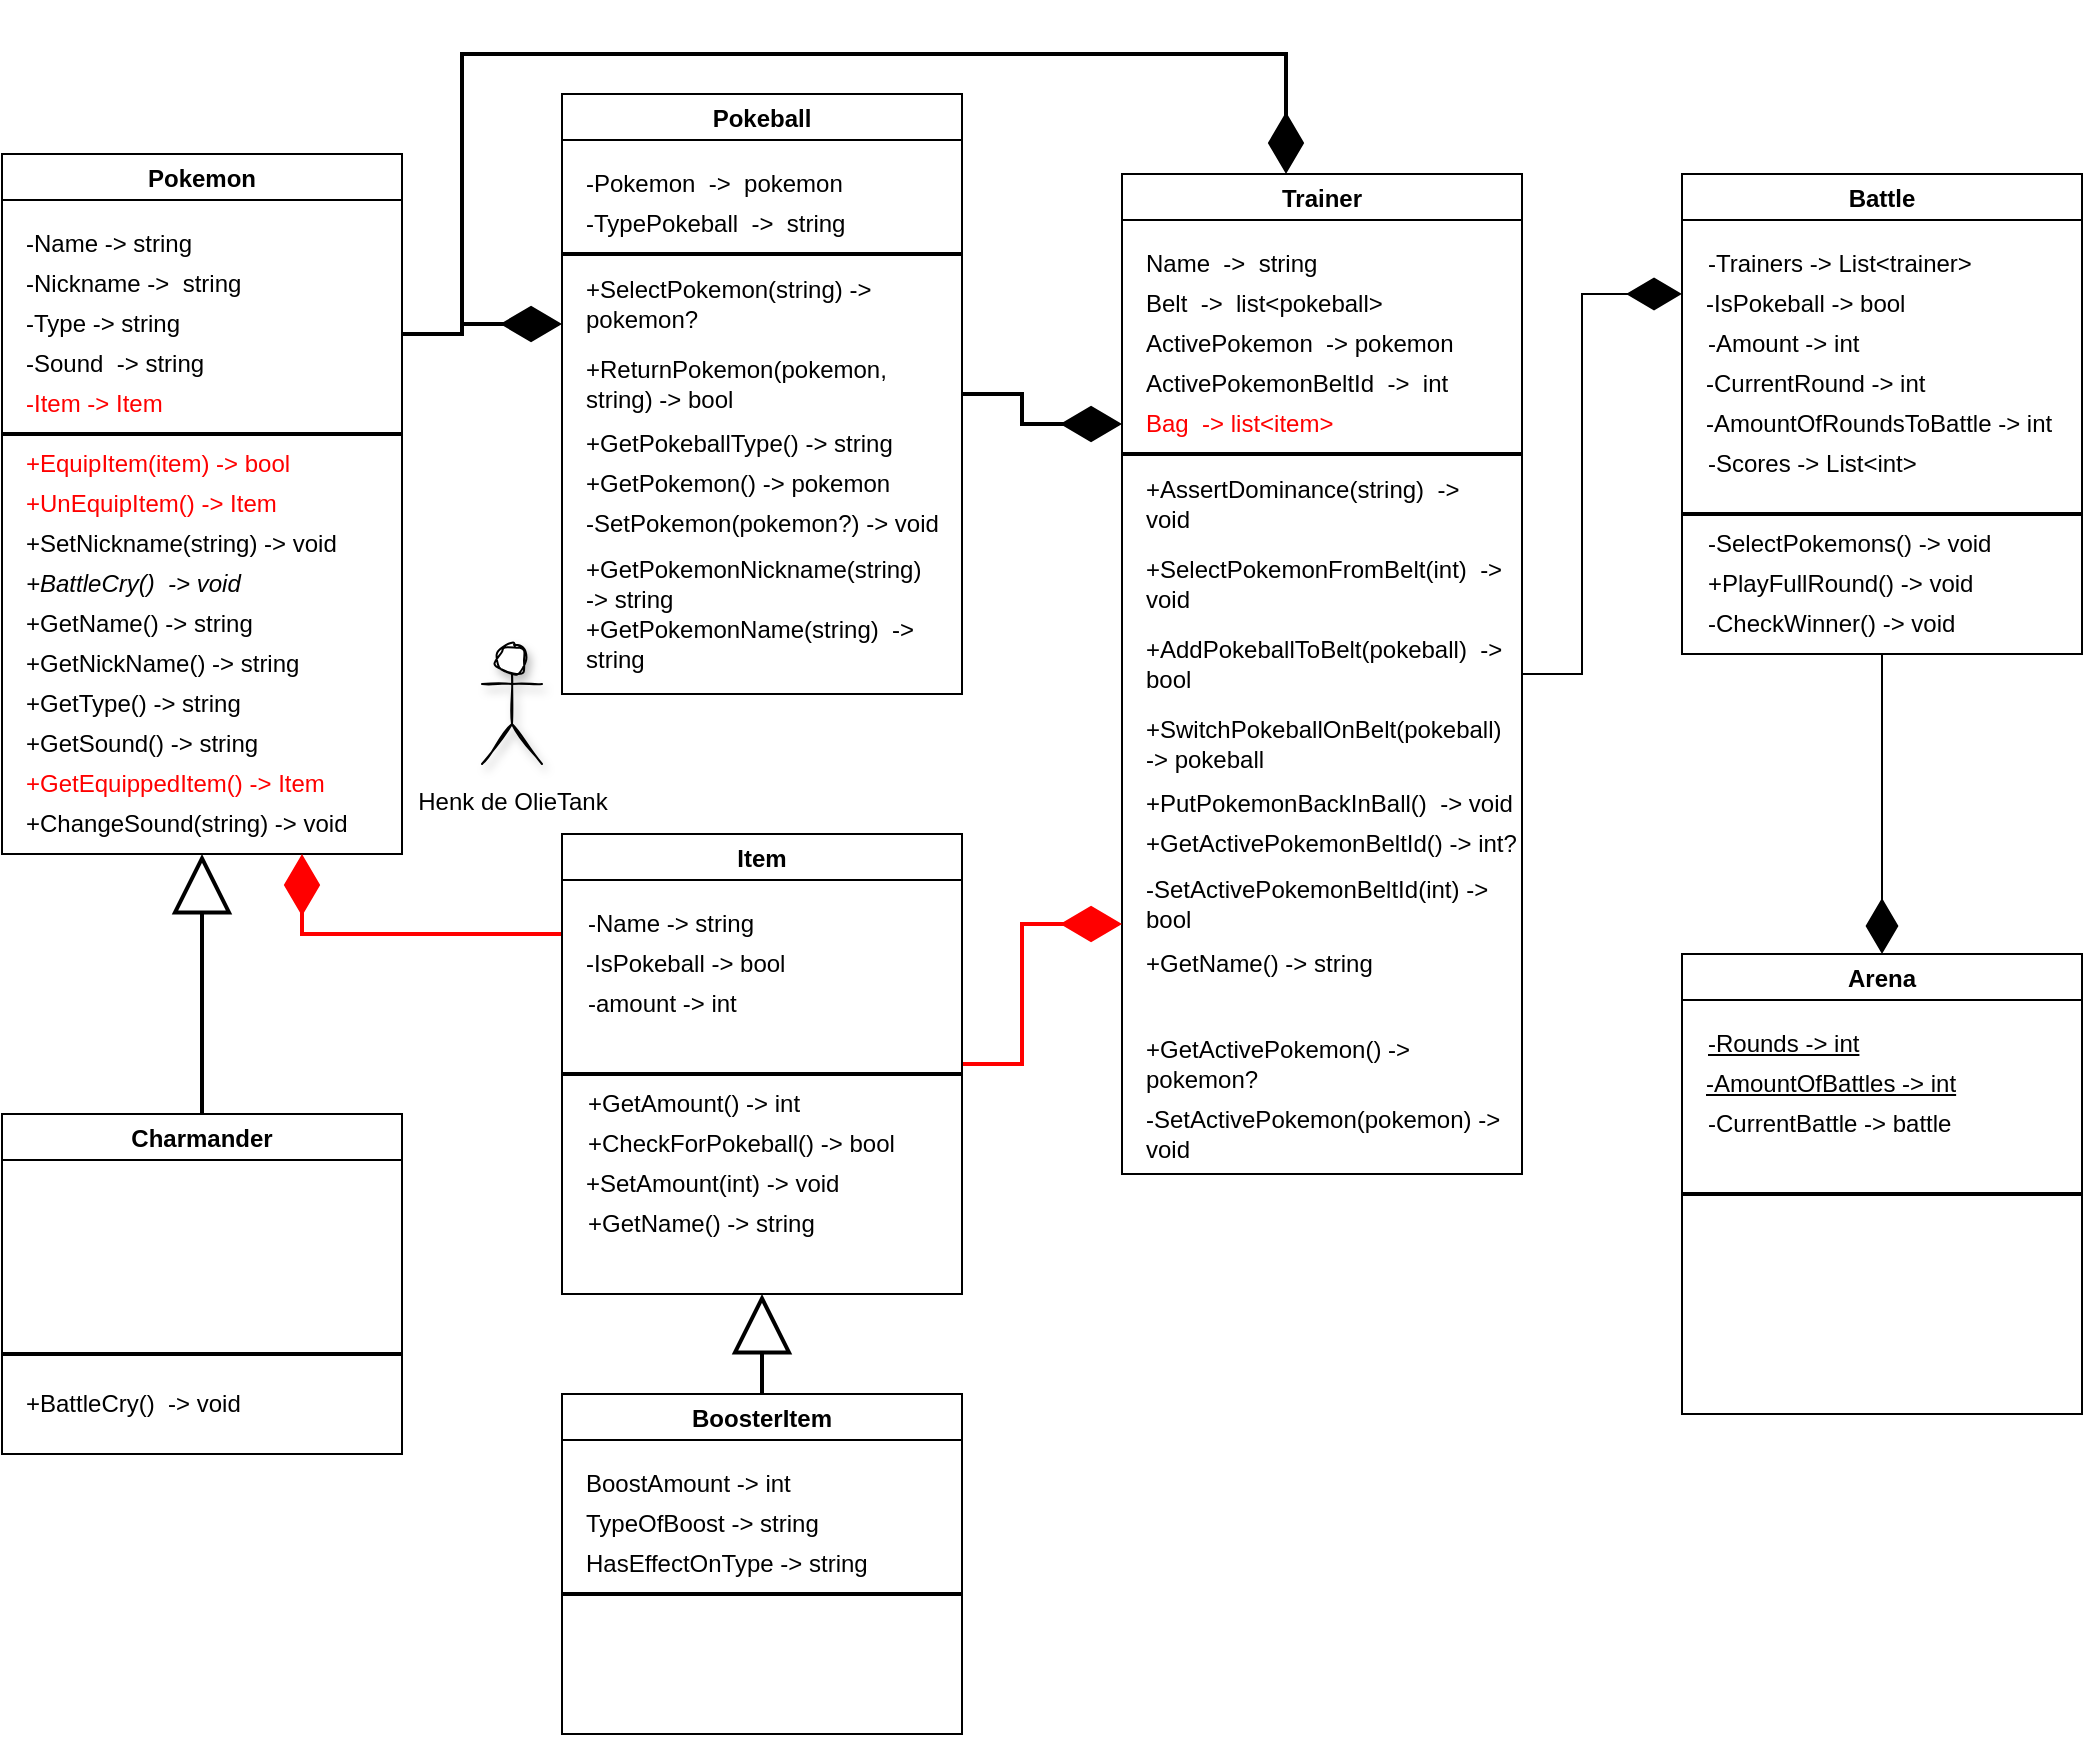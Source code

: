 <mxfile version="20.3.0" type="device"><diagram id="gQMneXquMCRz8JN8fTw5" name="Page-1"><mxGraphModel dx="1422" dy="875" grid="1" gridSize="10" guides="1" tooltips="1" connect="1" arrows="1" fold="1" page="1" pageScale="1" pageWidth="827" pageHeight="1169" math="0" shadow="0"><root><mxCell id="0"/><mxCell id="1" parent="0"/><mxCell id="nBO8WS76Ku1lHPPWJkrX-7" style="edgeStyle=orthogonalEdgeStyle;rounded=0;orthogonalLoop=1;jettySize=auto;html=1;strokeWidth=2;endArrow=diamondThin;endFill=1;startSize=25;endSize=25;" parent="1" edge="1"><mxGeometry relative="1" as="geometry"><mxPoint x="240" y="170" as="sourcePoint"/><Array as="points"><mxPoint x="240" y="170"/><mxPoint x="270" y="170"/><mxPoint x="270" y="165"/></Array><mxPoint x="320" y="165" as="targetPoint"/></mxGeometry></mxCell><mxCell id="nBO8WS76Ku1lHPPWJkrX-8" style="edgeStyle=orthogonalEdgeStyle;rounded=0;orthogonalLoop=1;jettySize=auto;html=1;entryX=0.41;entryY=0;entryDx=0;entryDy=0;entryPerimeter=0;strokeWidth=2;endArrow=diamondThin;endFill=1;startSize=25;endSize=25;" parent="1" source="Wq0bz1sxS0P5hZbhowYB-7" target="Wq0bz1sxS0P5hZbhowYB-41" edge="1"><mxGeometry relative="1" as="geometry"><Array as="points"><mxPoint x="270" y="170"/><mxPoint x="270" y="30"/><mxPoint x="682" y="30"/></Array></mxGeometry></mxCell><mxCell id="Wq0bz1sxS0P5hZbhowYB-7" value="Pokemon" style="swimlane;fillStyle=auto;fillColor=default;swimlaneFillColor=default;" parent="1" vertex="1"><mxGeometry x="40" y="80" width="200" height="350" as="geometry"><mxRectangle x="40" y="80" width="90" height="30" as="alternateBounds"/></mxGeometry></mxCell><mxCell id="Wq0bz1sxS0P5hZbhowYB-8" value="-Name -&amp;gt; string" style="text;html=1;strokeColor=none;fillColor=none;align=left;verticalAlign=middle;whiteSpace=wrap;rounded=0;fillStyle=auto;" parent="Wq0bz1sxS0P5hZbhowYB-7" vertex="1"><mxGeometry x="10" y="30" width="180" height="30" as="geometry"/></mxCell><mxCell id="Wq0bz1sxS0P5hZbhowYB-9" value="-Nickname&amp;nbsp;-&amp;gt;&amp;nbsp; string" style="text;html=1;strokeColor=none;fillColor=none;align=left;verticalAlign=middle;whiteSpace=wrap;rounded=0;fillStyle=auto;" parent="Wq0bz1sxS0P5hZbhowYB-7" vertex="1"><mxGeometry x="10" y="50" width="180" height="30" as="geometry"/></mxCell><mxCell id="Wq0bz1sxS0P5hZbhowYB-10" value="-Type&amp;nbsp;-&amp;gt; string" style="text;html=1;strokeColor=none;fillColor=none;align=left;verticalAlign=middle;whiteSpace=wrap;rounded=0;fillStyle=auto;" parent="Wq0bz1sxS0P5hZbhowYB-7" vertex="1"><mxGeometry x="10" y="70" width="180" height="30" as="geometry"/></mxCell><mxCell id="Wq0bz1sxS0P5hZbhowYB-14" value="-Sound&amp;nbsp;&amp;nbsp;-&amp;gt; string" style="text;html=1;strokeColor=none;fillColor=none;align=left;verticalAlign=middle;whiteSpace=wrap;rounded=0;fillStyle=auto;" parent="Wq0bz1sxS0P5hZbhowYB-7" vertex="1"><mxGeometry x="10" y="90" width="180" height="30" as="geometry"/></mxCell><mxCell id="Wq0bz1sxS0P5hZbhowYB-18" value="+EquipItem(item) -&amp;gt; bool" style="text;html=1;align=left;verticalAlign=middle;resizable=0;points=[];autosize=1;fontColor=#FF0000;" parent="Wq0bz1sxS0P5hZbhowYB-7" vertex="1"><mxGeometry x="10" y="140" width="160" height="30" as="geometry"/></mxCell><mxCell id="Wq0bz1sxS0P5hZbhowYB-35" value="" style="endArrow=none;html=1;rounded=0;strokeColor=default;strokeWidth=2;startSize=6;endSize=25;jumpStyle=none;jumpSize=6;" parent="Wq0bz1sxS0P5hZbhowYB-7" edge="1"><mxGeometry width="50" height="50" relative="1" as="geometry"><mxPoint y="140" as="sourcePoint"/><mxPoint x="200" y="140" as="targetPoint"/></mxGeometry></mxCell><mxCell id="9gn_OOF40aR07C0MIABU-18" value="+UnEquipItem() -&amp;gt; Item" style="text;html=1;align=left;verticalAlign=middle;resizable=0;points=[];autosize=1;fontColor=#FF0000;" parent="Wq0bz1sxS0P5hZbhowYB-7" vertex="1"><mxGeometry x="10" y="160" width="150" height="30" as="geometry"/></mxCell><mxCell id="pk9rP4-8v7g6dCDFqMnu-1" value="+SetNickname(string) -&amp;gt; void" style="text;html=1;align=left;verticalAlign=middle;resizable=0;points=[];autosize=1;strokeColor=none;fillColor=none;" parent="Wq0bz1sxS0P5hZbhowYB-7" vertex="1"><mxGeometry x="10" y="180" width="180" height="30" as="geometry"/></mxCell><mxCell id="pk9rP4-8v7g6dCDFqMnu-2" value="-Item -&amp;gt; Item" style="text;html=1;align=left;verticalAlign=middle;whiteSpace=wrap;rounded=0;fillStyle=auto;fontColor=#FF0000;" parent="Wq0bz1sxS0P5hZbhowYB-7" vertex="1"><mxGeometry x="10" y="110" width="180" height="30" as="geometry"/></mxCell><mxCell id="a145DeNxtpeG1QK1kXQo-1" value="+GetName() -&amp;gt; string" style="text;html=1;strokeColor=none;fillColor=none;align=left;verticalAlign=middle;whiteSpace=wrap;rounded=0;fillStyle=auto;" parent="Wq0bz1sxS0P5hZbhowYB-7" vertex="1"><mxGeometry x="10" y="220" width="180" height="30" as="geometry"/></mxCell><mxCell id="a145DeNxtpeG1QK1kXQo-2" value="+GetNickName() -&amp;gt; string" style="text;html=1;strokeColor=none;fillColor=none;align=left;verticalAlign=middle;whiteSpace=wrap;rounded=0;fillStyle=auto;" parent="Wq0bz1sxS0P5hZbhowYB-7" vertex="1"><mxGeometry x="10" y="240" width="180" height="30" as="geometry"/></mxCell><mxCell id="a145DeNxtpeG1QK1kXQo-3" value="+GetType() -&amp;gt; string" style="text;html=1;strokeColor=none;fillColor=none;align=left;verticalAlign=middle;whiteSpace=wrap;rounded=0;fillStyle=auto;" parent="Wq0bz1sxS0P5hZbhowYB-7" vertex="1"><mxGeometry x="10" y="260" width="180" height="30" as="geometry"/></mxCell><mxCell id="a145DeNxtpeG1QK1kXQo-4" value="+GetSound() -&amp;gt; string" style="text;html=1;strokeColor=none;fillColor=none;align=left;verticalAlign=middle;whiteSpace=wrap;rounded=0;fillStyle=auto;" parent="Wq0bz1sxS0P5hZbhowYB-7" vertex="1"><mxGeometry x="10" y="280" width="180" height="30" as="geometry"/></mxCell><mxCell id="a145DeNxtpeG1QK1kXQo-6" value="+GetEquippedItem() -&amp;gt; Item" style="text;html=1;align=left;verticalAlign=middle;whiteSpace=wrap;rounded=0;fillStyle=auto;fontColor=#FF0000;" parent="Wq0bz1sxS0P5hZbhowYB-7" vertex="1"><mxGeometry x="10" y="300" width="180" height="30" as="geometry"/></mxCell><mxCell id="a145DeNxtpeG1QK1kXQo-22" value="&lt;i&gt;+BattleCry()&amp;nbsp;&amp;nbsp;-&amp;gt; void&lt;/i&gt;" style="text;html=1;align=left;verticalAlign=middle;resizable=0;points=[];autosize=1;strokeColor=none;fillColor=none;" parent="Wq0bz1sxS0P5hZbhowYB-7" vertex="1"><mxGeometry x="10" y="200" width="130" height="30" as="geometry"/></mxCell><mxCell id="a145DeNxtpeG1QK1kXQo-23" value="+ChangeSound(string) -&amp;gt; void" style="text;html=1;strokeColor=none;fillColor=none;align=left;verticalAlign=middle;whiteSpace=wrap;rounded=0;fillStyle=auto;" parent="Wq0bz1sxS0P5hZbhowYB-7" vertex="1"><mxGeometry x="10" y="320" width="180" height="30" as="geometry"/></mxCell><mxCell id="nBO8WS76Ku1lHPPWJkrX-3" style="edgeStyle=orthogonalEdgeStyle;rounded=0;orthogonalLoop=1;jettySize=auto;html=1;strokeWidth=2;endArrow=diamondThin;endFill=1;startSize=25;endSize=25;entryX=0;entryY=0.25;entryDx=0;entryDy=0;" parent="1" source="Wq0bz1sxS0P5hZbhowYB-20" target="Wq0bz1sxS0P5hZbhowYB-41" edge="1"><mxGeometry relative="1" as="geometry"><mxPoint x="600" y="170" as="targetPoint"/></mxGeometry></mxCell><mxCell id="Wq0bz1sxS0P5hZbhowYB-20" value="Pokeball" style="swimlane;fillStyle=auto;fillColor=default;swimlaneFillColor=default;" parent="1" vertex="1"><mxGeometry x="320" y="50" width="200" height="300" as="geometry"/></mxCell><mxCell id="Wq0bz1sxS0P5hZbhowYB-21" value="-Pokemon&amp;nbsp;&amp;nbsp;-&amp;gt;&amp;nbsp; pokemon" style="text;html=1;strokeColor=none;fillColor=none;align=left;verticalAlign=middle;whiteSpace=wrap;rounded=0;fillStyle=auto;" parent="Wq0bz1sxS0P5hZbhowYB-20" vertex="1"><mxGeometry x="10" y="30" width="180" height="30" as="geometry"/></mxCell><mxCell id="Wq0bz1sxS0P5hZbhowYB-30" value="-TypePokeball&amp;nbsp;&amp;nbsp;-&amp;gt;&amp;nbsp; string" style="text;html=1;strokeColor=none;fillColor=none;align=left;verticalAlign=middle;whiteSpace=wrap;rounded=0;fillStyle=auto;" parent="Wq0bz1sxS0P5hZbhowYB-20" vertex="1"><mxGeometry x="10" y="50" width="180" height="30" as="geometry"/></mxCell><mxCell id="Wq0bz1sxS0P5hZbhowYB-32" value="" style="endArrow=none;html=1;rounded=0;strokeColor=default;strokeWidth=2;startSize=6;endSize=25;jumpStyle=none;jumpSize=6;" parent="Wq0bz1sxS0P5hZbhowYB-20" edge="1"><mxGeometry width="50" height="50" relative="1" as="geometry"><mxPoint y="80" as="sourcePoint"/><mxPoint x="200" y="80" as="targetPoint"/></mxGeometry></mxCell><mxCell id="Wq0bz1sxS0P5hZbhowYB-36" value="+SelectPokemon(string)&amp;nbsp;-&amp;gt; pokemon?" style="text;html=1;strokeColor=none;fillColor=none;align=left;verticalAlign=middle;whiteSpace=wrap;rounded=0;fillStyle=auto;" parent="Wq0bz1sxS0P5hZbhowYB-20" vertex="1"><mxGeometry x="10" y="90" width="180" height="30" as="geometry"/></mxCell><mxCell id="Wq0bz1sxS0P5hZbhowYB-37" value="+ReturnPokemon(pokemon, string)&amp;nbsp;-&amp;gt; bool" style="text;html=1;strokeColor=none;fillColor=none;align=left;verticalAlign=middle;whiteSpace=wrap;rounded=0;fillStyle=auto;" parent="Wq0bz1sxS0P5hZbhowYB-20" vertex="1"><mxGeometry x="10" y="130" width="180" height="30" as="geometry"/></mxCell><mxCell id="a145DeNxtpeG1QK1kXQo-7" value="+GetPokeballType() -&amp;gt; string" style="text;html=1;strokeColor=none;fillColor=none;align=left;verticalAlign=middle;whiteSpace=wrap;rounded=0;fillStyle=auto;" parent="Wq0bz1sxS0P5hZbhowYB-20" vertex="1"><mxGeometry x="10" y="160" width="180" height="30" as="geometry"/></mxCell><mxCell id="a145DeNxtpeG1QK1kXQo-8" value="+GetPokemon() -&amp;gt; pokemon" style="text;html=1;strokeColor=none;fillColor=none;align=left;verticalAlign=middle;whiteSpace=wrap;rounded=0;fillStyle=auto;" parent="Wq0bz1sxS0P5hZbhowYB-20" vertex="1"><mxGeometry x="10" y="180" width="180" height="30" as="geometry"/></mxCell><mxCell id="a145DeNxtpeG1QK1kXQo-9" value="-SetPokemon(pokemon?) -&amp;gt; void" style="text;html=1;strokeColor=none;fillColor=none;align=left;verticalAlign=middle;whiteSpace=wrap;rounded=0;fillStyle=auto;" parent="Wq0bz1sxS0P5hZbhowYB-20" vertex="1"><mxGeometry x="10" y="200" width="180" height="30" as="geometry"/></mxCell><mxCell id="a145DeNxtpeG1QK1kXQo-11" value="+GetPokemonNickname(string)&amp;nbsp; -&amp;gt; string" style="text;html=1;strokeColor=none;fillColor=none;align=left;verticalAlign=middle;whiteSpace=wrap;rounded=0;fillStyle=auto;" parent="Wq0bz1sxS0P5hZbhowYB-20" vertex="1"><mxGeometry x="10" y="230" width="180" height="30" as="geometry"/></mxCell><mxCell id="a145DeNxtpeG1QK1kXQo-13" value="+GetPokemonName(string)&amp;nbsp; -&amp;gt; string" style="text;html=1;strokeColor=none;fillColor=none;align=left;verticalAlign=middle;whiteSpace=wrap;rounded=0;fillStyle=auto;" parent="Wq0bz1sxS0P5hZbhowYB-20" vertex="1"><mxGeometry x="10" y="260" width="180" height="30" as="geometry"/></mxCell><mxCell id="Wq0bz1sxS0P5hZbhowYB-39" value="&lt;p style=&quot;line-height: 0;&quot;&gt;Henk de OlieTank&lt;/p&gt;" style="shape=umlActor;verticalLabelPosition=bottom;verticalAlign=top;html=1;outlineConnect=0;fillStyle=auto;fillColor=default;strokeWidth=1;perimeterSpacing=0;shadow=1;sketch=1;" parent="1" vertex="1"><mxGeometry x="280" y="325" width="30" height="60" as="geometry"/></mxCell><mxCell id="a145DeNxtpeG1QK1kXQo-42" style="edgeStyle=orthogonalEdgeStyle;rounded=0;orthogonalLoop=1;jettySize=auto;html=1;strokeWidth=1;endSize=25;endArrow=diamondThin;endFill=1;entryX=0;entryY=0.25;entryDx=0;entryDy=0;" parent="1" source="Wq0bz1sxS0P5hZbhowYB-41" target="a145DeNxtpeG1QK1kXQo-24" edge="1"><mxGeometry relative="1" as="geometry"><mxPoint x="880" y="170" as="targetPoint"/></mxGeometry></mxCell><mxCell id="Wq0bz1sxS0P5hZbhowYB-41" value="Trainer" style="swimlane;fillStyle=auto;fillColor=default;swimlaneFillColor=default;" parent="1" vertex="1"><mxGeometry x="600" y="90" width="200" height="500" as="geometry"><mxRectangle x="600" y="90" width="80" height="30" as="alternateBounds"/></mxGeometry></mxCell><mxCell id="Wq0bz1sxS0P5hZbhowYB-42" value="Name&amp;nbsp;&amp;nbsp;-&amp;gt;&amp;nbsp; string" style="text;html=1;strokeColor=none;fillColor=none;align=left;verticalAlign=middle;whiteSpace=wrap;rounded=0;fillStyle=auto;" parent="Wq0bz1sxS0P5hZbhowYB-41" vertex="1"><mxGeometry x="10" y="30" width="180" height="30" as="geometry"/></mxCell><mxCell id="Wq0bz1sxS0P5hZbhowYB-43" value="Belt&amp;nbsp;&amp;nbsp;-&amp;gt;&amp;nbsp; list&amp;lt;pokeball&amp;gt;" style="text;html=1;strokeColor=none;fillColor=none;align=left;verticalAlign=middle;whiteSpace=wrap;rounded=0;fillStyle=auto;" parent="Wq0bz1sxS0P5hZbhowYB-41" vertex="1"><mxGeometry x="10" y="50" width="180" height="30" as="geometry"/></mxCell><mxCell id="Wq0bz1sxS0P5hZbhowYB-44" value="" style="endArrow=none;html=1;rounded=0;strokeColor=default;strokeWidth=2;startSize=6;endSize=25;jumpStyle=none;jumpSize=6;" parent="Wq0bz1sxS0P5hZbhowYB-41" edge="1"><mxGeometry width="50" height="50" relative="1" as="geometry"><mxPoint y="140" as="sourcePoint"/><mxPoint x="200" y="140" as="targetPoint"/></mxGeometry></mxCell><mxCell id="Wq0bz1sxS0P5hZbhowYB-45" value="+SelectPokemonFromBelt(int)&amp;nbsp;&amp;nbsp;-&amp;gt; void" style="text;html=1;strokeColor=none;fillColor=none;align=left;verticalAlign=middle;whiteSpace=wrap;rounded=0;fillStyle=auto;" parent="Wq0bz1sxS0P5hZbhowYB-41" vertex="1"><mxGeometry x="10" y="190" width="190" height="30" as="geometry"/></mxCell><mxCell id="Wq0bz1sxS0P5hZbhowYB-46" value="+AssertDominance(string)&amp;nbsp;&amp;nbsp;-&amp;gt; void" style="text;html=1;strokeColor=none;fillColor=none;align=left;verticalAlign=middle;whiteSpace=wrap;rounded=0;fillStyle=auto;" parent="Wq0bz1sxS0P5hZbhowYB-41" vertex="1"><mxGeometry x="10" y="150" width="180" height="30" as="geometry"/></mxCell><mxCell id="Wq0bz1sxS0P5hZbhowYB-48" value="ActivePokemon&amp;nbsp;&amp;nbsp;-&amp;gt; pokemon" style="text;html=1;strokeColor=none;fillColor=none;align=left;verticalAlign=middle;whiteSpace=wrap;rounded=0;fillStyle=auto;" parent="Wq0bz1sxS0P5hZbhowYB-41" vertex="1"><mxGeometry x="10" y="70" width="180" height="30" as="geometry"/></mxCell><mxCell id="Wq0bz1sxS0P5hZbhowYB-50" value="ActivePokemonBeltId&amp;nbsp;&amp;nbsp;-&amp;gt;&amp;nbsp; int" style="text;html=1;strokeColor=none;fillColor=none;align=left;verticalAlign=middle;whiteSpace=wrap;rounded=0;fillStyle=auto;" parent="Wq0bz1sxS0P5hZbhowYB-41" vertex="1"><mxGeometry x="10" y="90" width="180" height="30" as="geometry"/></mxCell><mxCell id="9gn_OOF40aR07C0MIABU-1" value="Bag&amp;nbsp;&amp;nbsp;-&amp;gt;&amp;nbsp;list&amp;lt;item&amp;gt;" style="text;html=1;align=left;verticalAlign=middle;whiteSpace=wrap;rounded=0;fillStyle=auto;fontColor=#FF0000;" parent="Wq0bz1sxS0P5hZbhowYB-41" vertex="1"><mxGeometry x="10" y="110" width="180" height="30" as="geometry"/></mxCell><mxCell id="nBO8WS76Ku1lHPPWJkrX-10" value="+AddPokeballToBelt(pokeball)&amp;nbsp;&amp;nbsp;-&amp;gt; bool" style="text;html=1;strokeColor=none;fillColor=none;align=left;verticalAlign=middle;whiteSpace=wrap;rounded=0;fillStyle=auto;" parent="Wq0bz1sxS0P5hZbhowYB-41" vertex="1"><mxGeometry x="10" y="230" width="190" height="30" as="geometry"/></mxCell><mxCell id="nBO8WS76Ku1lHPPWJkrX-11" value="+SwitchPokeballOnBelt(pokeball)&amp;nbsp;&amp;nbsp;&lt;br&gt;-&amp;gt; pokeball" style="text;html=1;strokeColor=none;fillColor=none;align=left;verticalAlign=middle;whiteSpace=wrap;rounded=0;fillStyle=auto;" parent="Wq0bz1sxS0P5hZbhowYB-41" vertex="1"><mxGeometry x="10" y="270" width="180" height="30" as="geometry"/></mxCell><mxCell id="pk9rP4-8v7g6dCDFqMnu-8" value="+PutPokemonBackInBall()&amp;nbsp;&amp;nbsp;-&amp;gt; void" style="text;html=1;strokeColor=none;fillColor=none;align=left;verticalAlign=middle;whiteSpace=wrap;rounded=0;fillStyle=auto;" parent="Wq0bz1sxS0P5hZbhowYB-41" vertex="1"><mxGeometry x="10" y="300" width="190" height="30" as="geometry"/></mxCell><mxCell id="a145DeNxtpeG1QK1kXQo-14" value="+GetActivePokemonBeltId() -&amp;gt; int?&lt;span style=&quot;color: rgba(0, 0, 0, 0); font-family: monospace; font-size: 0px;&quot;&gt;%3CmxGraphModel%3E%3Croot%3E%3CmxCell%20id%3D%220%22%2F%3E%3CmxCell%20id%3D%221%22%20parent%3D%220%22%2F%3E%3CmxCell%20id%3D%222%22%20value%3D%22%2BPutPokemonBackInBall()%26amp%3Bnbsp%3B%26amp%3Bnbsp%3B-%26amp%3Bgt%3B%20void%22%20style%3D%22text%3Bhtml%3D1%3BstrokeColor%3Dnone%3BfillColor%3Dnone%3Balign%3Dleft%3BverticalAlign%3Dmiddle%3BwhiteSpace%3Dwrap%3Brounded%3D0%3BfillStyle%3Dauto%3B%22%20vertex%3D%221%22%20parent%3D%221%22%3E%3CmxGeometry%20x%3D%22610%22%20y%3D%22390%22%20width%3D%22190%22%20height%3D%2230%22%20as%3D%22geometry%22%2F%3E%3C%2FmxCell%3E%3C%2Froot%3E%3C%2FmxGraphModel%3E&lt;/span&gt;" style="text;html=1;strokeColor=none;fillColor=none;align=left;verticalAlign=middle;whiteSpace=wrap;rounded=0;fillStyle=auto;" parent="Wq0bz1sxS0P5hZbhowYB-41" vertex="1"><mxGeometry x="10" y="320" width="190" height="30" as="geometry"/></mxCell><mxCell id="a145DeNxtpeG1QK1kXQo-15" value="-SetActivePokemonBeltId(int) -&amp;gt; bool" style="text;html=1;strokeColor=none;fillColor=none;align=left;verticalAlign=middle;whiteSpace=wrap;rounded=0;fillStyle=auto;" parent="Wq0bz1sxS0P5hZbhowYB-41" vertex="1"><mxGeometry x="10" y="350" width="190" height="30" as="geometry"/></mxCell><mxCell id="a145DeNxtpeG1QK1kXQo-16" value="+GetName() -&amp;gt; string" style="text;html=1;strokeColor=none;fillColor=none;align=left;verticalAlign=middle;whiteSpace=wrap;rounded=0;fillStyle=auto;" parent="Wq0bz1sxS0P5hZbhowYB-41" vertex="1"><mxGeometry x="10" y="380" width="190" height="30" as="geometry"/></mxCell><mxCell id="a145DeNxtpeG1QK1kXQo-17" value="-GetBelt() -&amp;gt; List&amp;lt;pokeball&amp;gt;" style="text;html=1;strokeColor=none;fillColor=none;align=left;verticalAlign=middle;whiteSpace=wrap;rounded=0;fillStyle=auto;fontColor=#FFFFFF;" parent="Wq0bz1sxS0P5hZbhowYB-41" vertex="1"><mxGeometry x="10" y="400" width="190" height="30" as="geometry"/></mxCell><mxCell id="a145DeNxtpeG1QK1kXQo-18" value="+GetActivePokemon() -&amp;gt; pokemon?" style="text;html=1;strokeColor=none;fillColor=none;align=left;verticalAlign=middle;whiteSpace=wrap;rounded=0;fillStyle=auto;" parent="Wq0bz1sxS0P5hZbhowYB-41" vertex="1"><mxGeometry x="10" y="430" width="190" height="30" as="geometry"/></mxCell><mxCell id="a145DeNxtpeG1QK1kXQo-20" value="-SetActivePokemon(pokemon) -&amp;gt; void" style="text;html=1;strokeColor=none;fillColor=none;align=left;verticalAlign=middle;whiteSpace=wrap;rounded=0;fillStyle=auto;" parent="Wq0bz1sxS0P5hZbhowYB-41" vertex="1"><mxGeometry x="10" y="465" width="190" height="30" as="geometry"/></mxCell><mxCell id="Wq0bz1sxS0P5hZbhowYB-60" style="edgeStyle=orthogonalEdgeStyle;rounded=0;jumpStyle=none;jumpSize=6;orthogonalLoop=1;jettySize=auto;html=1;strokeColor=default;strokeWidth=2;startArrow=none;startFill=0;endArrow=block;endFill=0;startSize=6;endSize=25;entryX=0.5;entryY=1;entryDx=0;entryDy=0;" parent="1" source="Wq0bz1sxS0P5hZbhowYB-52" target="Wq0bz1sxS0P5hZbhowYB-7" edge="1"><mxGeometry relative="1" as="geometry"><mxPoint x="140" y="330" as="targetPoint"/></mxGeometry></mxCell><mxCell id="Wq0bz1sxS0P5hZbhowYB-52" value="Charmander" style="swimlane;fillStyle=auto;fillColor=default;swimlaneFillColor=default;" parent="1" vertex="1"><mxGeometry x="40" y="560" width="200" height="170" as="geometry"/></mxCell><mxCell id="Wq0bz1sxS0P5hZbhowYB-55" value="" style="endArrow=none;html=1;rounded=0;strokeColor=default;strokeWidth=2;startSize=6;endSize=25;jumpStyle=none;jumpSize=6;" parent="Wq0bz1sxS0P5hZbhowYB-52" edge="1"><mxGeometry width="50" height="50" relative="1" as="geometry"><mxPoint y="120" as="sourcePoint"/><mxPoint x="200" y="120" as="targetPoint"/></mxGeometry></mxCell><mxCell id="a145DeNxtpeG1QK1kXQo-21" value="+BattleCry()&amp;nbsp;&lt;span style=&quot;&quot;&gt;&amp;nbsp;-&amp;gt; void&lt;/span&gt;" style="text;html=1;align=left;verticalAlign=middle;resizable=0;points=[];autosize=1;strokeColor=none;fillColor=none;" parent="Wq0bz1sxS0P5hZbhowYB-52" vertex="1"><mxGeometry x="10" y="130" width="130" height="30" as="geometry"/></mxCell><mxCell id="nBO8WS76Ku1lHPPWJkrX-5" style="edgeStyle=orthogonalEdgeStyle;rounded=0;orthogonalLoop=1;jettySize=auto;html=1;entryX=0;entryY=0.75;entryDx=0;entryDy=0;strokeWidth=2;endArrow=diamondThin;endFill=1;startSize=25;endSize=25;fillColor=#a20025;strokeColor=#FF0000;" parent="1" source="9gn_OOF40aR07C0MIABU-2" target="Wq0bz1sxS0P5hZbhowYB-41" edge="1"><mxGeometry relative="1" as="geometry"/></mxCell><mxCell id="nBO8WS76Ku1lHPPWJkrX-6" style="edgeStyle=orthogonalEdgeStyle;rounded=0;orthogonalLoop=1;jettySize=auto;html=1;strokeWidth=2;endArrow=diamondThin;endFill=1;startSize=25;endSize=25;entryX=0.75;entryY=1;entryDx=0;entryDy=0;fillColor=#a20025;strokeColor=#FF0000;" parent="1" source="9gn_OOF40aR07C0MIABU-2" target="Wq0bz1sxS0P5hZbhowYB-7" edge="1"><mxGeometry relative="1" as="geometry"><mxPoint x="200" y="290" as="targetPoint"/><Array as="points"><mxPoint x="190" y="470"/></Array></mxGeometry></mxCell><mxCell id="9gn_OOF40aR07C0MIABU-2" value="Item" style="swimlane;fillStyle=auto;fillColor=default;swimlaneFillColor=default;" parent="1" vertex="1"><mxGeometry x="320" y="420" width="200" height="230" as="geometry"><mxRectangle x="320" y="320" width="70" height="30" as="alternateBounds"/></mxGeometry></mxCell><mxCell id="9gn_OOF40aR07C0MIABU-3" value="" style="endArrow=none;html=1;rounded=0;strokeColor=default;strokeWidth=2;startSize=6;endSize=25;jumpStyle=none;jumpSize=6;" parent="9gn_OOF40aR07C0MIABU-2" edge="1"><mxGeometry width="50" height="50" relative="1" as="geometry"><mxPoint y="120" as="sourcePoint"/><mxPoint x="200" y="120" as="targetPoint"/></mxGeometry></mxCell><mxCell id="9gn_OOF40aR07C0MIABU-7" value="-Name&amp;nbsp;-&amp;gt; string" style="text;html=1;strokeColor=none;fillColor=none;align=left;verticalAlign=middle;whiteSpace=wrap;rounded=0;fillStyle=auto;" parent="9gn_OOF40aR07C0MIABU-2" vertex="1"><mxGeometry x="11" y="30" width="180" height="30" as="geometry"/></mxCell><mxCell id="9gn_OOF40aR07C0MIABU-8" value="-IsPokeball&amp;nbsp;-&amp;gt; bool" style="text;html=1;strokeColor=none;fillColor=none;align=left;verticalAlign=middle;whiteSpace=wrap;rounded=0;fillStyle=auto;" parent="9gn_OOF40aR07C0MIABU-2" vertex="1"><mxGeometry x="10" y="50" width="180" height="30" as="geometry"/></mxCell><mxCell id="9gn_OOF40aR07C0MIABU-15" value="-amount -&amp;gt; int&amp;nbsp;&lt;span style=&quot;color: rgba(0, 0, 0, 0); font-family: monospace; font-size: 0px;&quot;&gt;%3CmxGraphModel%3E%3Croot%3E%3CmxCell%20id%3D%220%22%2F%3E%3CmxCell%20id%3D%221%22%20parent%3D%220%22%2F%3E%3CmxCell%20id%3D%222%22%20value%3D%22IsPokeball%22%20style%3D%22text%3Bhtml%3D1%3BstrokeColor%3Dnone%3BfillColor%3Dnone%3Balign%3Dleft%3BverticalAlign%3Dmiddle%3BwhiteSpace%3Dwrap%3Brounded%3D0%3BfillStyle%3Dauto%3B%22%20vertex%3D%221%22%20parent%3D%221%22%3E%3CmxGeometry%20x%3D%22330%22%20y%3D%22370%22%20width%3D%22180%22%20height%3D%2230%22%20as%3D%22geometry%22%2F%3E%3C%2FmxCell%3E%3C%2Froot%3E%3C%2FmxGraphModel%3E -&lt;/span&gt;" style="text;html=1;strokeColor=none;fillColor=none;align=left;verticalAlign=middle;whiteSpace=wrap;rounded=0;fillStyle=auto;" parent="9gn_OOF40aR07C0MIABU-2" vertex="1"><mxGeometry x="11" y="70" width="180" height="30" as="geometry"/></mxCell><mxCell id="pk9rP4-8v7g6dCDFqMnu-4" value="+GetAmount() -&amp;gt; int" style="text;html=1;strokeColor=none;fillColor=none;align=left;verticalAlign=middle;whiteSpace=wrap;rounded=0;fillStyle=auto;" parent="9gn_OOF40aR07C0MIABU-2" vertex="1"><mxGeometry x="11" y="120" width="180" height="30" as="geometry"/></mxCell><mxCell id="pk9rP4-8v7g6dCDFqMnu-5" value="+CheckForPokeball() -&amp;gt; bool" style="text;html=1;strokeColor=none;fillColor=none;align=left;verticalAlign=middle;whiteSpace=wrap;rounded=0;fillStyle=auto;" parent="9gn_OOF40aR07C0MIABU-2" vertex="1"><mxGeometry x="11" y="140" width="180" height="30" as="geometry"/></mxCell><mxCell id="pk9rP4-8v7g6dCDFqMnu-6" value="+SetAmount(int) -&amp;gt; void" style="text;html=1;strokeColor=none;fillColor=none;align=left;verticalAlign=middle;whiteSpace=wrap;rounded=0;fillStyle=auto;" parent="9gn_OOF40aR07C0MIABU-2" vertex="1"><mxGeometry x="10" y="160" width="180" height="30" as="geometry"/></mxCell><mxCell id="a145DeNxtpeG1QK1kXQo-10" value="+GetName() -&amp;gt; string" style="text;html=1;strokeColor=none;fillColor=none;align=left;verticalAlign=middle;whiteSpace=wrap;rounded=0;fillStyle=auto;" parent="9gn_OOF40aR07C0MIABU-2" vertex="1"><mxGeometry x="11" y="180" width="180" height="30" as="geometry"/></mxCell><mxCell id="9gn_OOF40aR07C0MIABU-16" style="edgeStyle=orthogonalEdgeStyle;rounded=0;orthogonalLoop=1;jettySize=auto;html=1;entryX=0.5;entryY=1;entryDx=0;entryDy=0;strokeWidth=2;endArrow=block;endFill=0;startSize=25;endSize=25;" parent="1" source="9gn_OOF40aR07C0MIABU-10" target="9gn_OOF40aR07C0MIABU-2" edge="1"><mxGeometry relative="1" as="geometry"/></mxCell><mxCell id="9gn_OOF40aR07C0MIABU-10" value="BoosterItem" style="swimlane;fillStyle=auto;fillColor=default;swimlaneFillColor=default;" parent="1" vertex="1"><mxGeometry x="320" y="700" width="200" height="170" as="geometry"/></mxCell><mxCell id="9gn_OOF40aR07C0MIABU-11" value="" style="endArrow=none;html=1;rounded=0;strokeColor=default;strokeWidth=2;startSize=6;endSize=25;jumpStyle=none;jumpSize=6;" parent="9gn_OOF40aR07C0MIABU-10" edge="1"><mxGeometry width="50" height="50" relative="1" as="geometry"><mxPoint y="100" as="sourcePoint"/><mxPoint x="200" y="100" as="targetPoint"/></mxGeometry></mxCell><mxCell id="9gn_OOF40aR07C0MIABU-12" value="BoostAmount&amp;nbsp;-&amp;gt; int" style="text;html=1;strokeColor=none;fillColor=none;align=left;verticalAlign=middle;whiteSpace=wrap;rounded=0;fillStyle=auto;" parent="9gn_OOF40aR07C0MIABU-10" vertex="1"><mxGeometry x="10" y="30" width="180" height="30" as="geometry"/></mxCell><mxCell id="9gn_OOF40aR07C0MIABU-13" value="TypeOfBoost&amp;nbsp;-&amp;gt; string" style="text;html=1;strokeColor=none;fillColor=none;align=left;verticalAlign=middle;whiteSpace=wrap;rounded=0;fillStyle=auto;" parent="9gn_OOF40aR07C0MIABU-10" vertex="1"><mxGeometry x="10" y="50" width="180" height="30" as="geometry"/></mxCell><mxCell id="9gn_OOF40aR07C0MIABU-14" value="HasEffectOnType&amp;nbsp;-&amp;gt; string" style="text;html=1;strokeColor=none;fillColor=none;align=left;verticalAlign=middle;whiteSpace=wrap;rounded=0;fillStyle=auto;" parent="9gn_OOF40aR07C0MIABU-10" vertex="1"><mxGeometry x="10" y="70" width="180" height="30" as="geometry"/></mxCell><mxCell id="a145DeNxtpeG1QK1kXQo-43" style="edgeStyle=orthogonalEdgeStyle;rounded=0;orthogonalLoop=1;jettySize=auto;html=1;entryX=0.5;entryY=0;entryDx=0;entryDy=0;strokeWidth=1;endArrow=diamondThin;endFill=1;endSize=25;" parent="1" source="a145DeNxtpeG1QK1kXQo-24" target="a145DeNxtpeG1QK1kXQo-33" edge="1"><mxGeometry relative="1" as="geometry"/></mxCell><mxCell id="a145DeNxtpeG1QK1kXQo-24" value="Battle" style="swimlane;fillStyle=auto;fillColor=default;swimlaneFillColor=default;" parent="1" vertex="1"><mxGeometry x="880" y="90" width="200" height="240" as="geometry"><mxRectangle x="320" y="320" width="70" height="30" as="alternateBounds"/></mxGeometry></mxCell><mxCell id="a145DeNxtpeG1QK1kXQo-25" value="" style="endArrow=none;html=1;rounded=0;strokeColor=default;strokeWidth=2;startSize=6;endSize=25;jumpStyle=none;jumpSize=6;" parent="a145DeNxtpeG1QK1kXQo-24" edge="1"><mxGeometry width="50" height="50" relative="1" as="geometry"><mxPoint y="170" as="sourcePoint"/><mxPoint x="200" y="170" as="targetPoint"/></mxGeometry></mxCell><mxCell id="a145DeNxtpeG1QK1kXQo-26" value="-Trainers -&amp;gt; List&amp;lt;trainer&amp;gt;" style="text;html=1;strokeColor=none;fillColor=none;align=left;verticalAlign=middle;whiteSpace=wrap;rounded=0;fillStyle=auto;" parent="a145DeNxtpeG1QK1kXQo-24" vertex="1"><mxGeometry x="11" y="30" width="180" height="30" as="geometry"/></mxCell><mxCell id="a145DeNxtpeG1QK1kXQo-27" value="-IsPokeball&amp;nbsp;-&amp;gt; bool" style="text;html=1;strokeColor=none;fillColor=none;align=left;verticalAlign=middle;whiteSpace=wrap;rounded=0;fillStyle=auto;" parent="a145DeNxtpeG1QK1kXQo-24" vertex="1"><mxGeometry x="10" y="50" width="180" height="30" as="geometry"/></mxCell><mxCell id="a145DeNxtpeG1QK1kXQo-28" value="-Amount -&amp;gt; int&amp;nbsp;&lt;span style=&quot;color: rgba(0, 0, 0, 0); font-family: monospace; font-size: 0px;&quot;&gt;%3CmxGraphModel%3E%3Croot%3E%3CmxCell%20id%3D%220%22%2F%3E%3CmxCell%20id%3D%221%22%20parent%3D%220%22%2F%3E%3CmxCell%20id%3D%222%22%20value%3D%22IsPokeball%22%20style%3D%22text%3Bhtml%3D1%3BstrokeColor%3Dnone%3BfillColor%3Dnone%3Balign%3Dleft%3BverticalAlign%3Dmiddle%3BwhiteSpace%3Dwrap%3Brounded%3D0%3BfillStyle%3Dauto%3B%22%20vertex%3D%221%22%20parent%3D%221%22%3E%3CmxGeometry%20x%3D%22330%22%20y%3D%22370%22%20width%3D%22180%22%20height%3D%2230%22%20as%3D%22geometry%22%2F%3E%3C%2FmxCell%3E%3C%2Froot%3E%3C%2FmxGraphModel%3E -&lt;/span&gt;" style="text;html=1;strokeColor=none;fillColor=none;align=left;verticalAlign=middle;whiteSpace=wrap;rounded=0;fillStyle=auto;" parent="a145DeNxtpeG1QK1kXQo-24" vertex="1"><mxGeometry x="11" y="70" width="180" height="30" as="geometry"/></mxCell><mxCell id="a145DeNxtpeG1QK1kXQo-44" value="-CurrentRound -&amp;gt; int" style="text;html=1;strokeColor=none;fillColor=none;align=left;verticalAlign=middle;whiteSpace=wrap;rounded=0;fillStyle=auto;" parent="a145DeNxtpeG1QK1kXQo-24" vertex="1"><mxGeometry x="10" y="90" width="180" height="30" as="geometry"/></mxCell><mxCell id="a145DeNxtpeG1QK1kXQo-46" value="-AmountOfRoundsToBattle -&amp;gt; int" style="text;html=1;strokeColor=none;fillColor=none;align=left;verticalAlign=middle;whiteSpace=wrap;rounded=0;fillStyle=auto;" parent="a145DeNxtpeG1QK1kXQo-24" vertex="1"><mxGeometry x="10" y="110" width="180" height="30" as="geometry"/></mxCell><mxCell id="a145DeNxtpeG1QK1kXQo-48" value="-Scores -&amp;gt; List&amp;lt;int&amp;gt;" style="text;html=1;strokeColor=none;fillColor=none;align=left;verticalAlign=middle;whiteSpace=wrap;rounded=0;fillStyle=auto;" parent="a145DeNxtpeG1QK1kXQo-24" vertex="1"><mxGeometry x="11" y="130" width="180" height="30" as="geometry"/></mxCell><mxCell id="a145DeNxtpeG1QK1kXQo-49" value="-SelectPokemons() -&amp;gt; void" style="text;html=1;strokeColor=none;fillColor=none;align=left;verticalAlign=middle;whiteSpace=wrap;rounded=0;fillStyle=auto;" parent="a145DeNxtpeG1QK1kXQo-24" vertex="1"><mxGeometry x="11" y="170" width="180" height="30" as="geometry"/></mxCell><mxCell id="a145DeNxtpeG1QK1kXQo-50" value="+PlayFullRound() -&amp;gt; void" style="text;html=1;strokeColor=none;fillColor=none;align=left;verticalAlign=middle;whiteSpace=wrap;rounded=0;fillStyle=auto;" parent="a145DeNxtpeG1QK1kXQo-24" vertex="1"><mxGeometry x="11" y="190" width="180" height="30" as="geometry"/></mxCell><mxCell id="a145DeNxtpeG1QK1kXQo-51" value="-CheckWinner() -&amp;gt; void" style="text;html=1;strokeColor=none;fillColor=none;align=left;verticalAlign=middle;whiteSpace=wrap;rounded=0;fillStyle=auto;" parent="a145DeNxtpeG1QK1kXQo-24" vertex="1"><mxGeometry x="11" y="210" width="180" height="30" as="geometry"/></mxCell><mxCell id="a145DeNxtpeG1QK1kXQo-33" value="Arena" style="swimlane;fillStyle=auto;fillColor=default;swimlaneFillColor=default;" parent="1" vertex="1"><mxGeometry x="880" y="480" width="200" height="230" as="geometry"><mxRectangle x="320" y="320" width="70" height="30" as="alternateBounds"/></mxGeometry></mxCell><mxCell id="a145DeNxtpeG1QK1kXQo-34" value="" style="endArrow=none;html=1;rounded=0;strokeColor=default;strokeWidth=2;startSize=6;endSize=25;jumpStyle=none;jumpSize=6;" parent="a145DeNxtpeG1QK1kXQo-33" edge="1"><mxGeometry width="50" height="50" relative="1" as="geometry"><mxPoint y="120" as="sourcePoint"/><mxPoint x="200" y="120" as="targetPoint"/></mxGeometry></mxCell><mxCell id="a145DeNxtpeG1QK1kXQo-35" value="-Rounds -&amp;gt; int" style="text;html=1;strokeColor=none;fillColor=none;align=left;verticalAlign=middle;whiteSpace=wrap;rounded=0;fillStyle=auto;fontStyle=4" parent="a145DeNxtpeG1QK1kXQo-33" vertex="1"><mxGeometry x="11" y="30" width="180" height="30" as="geometry"/></mxCell><mxCell id="a145DeNxtpeG1QK1kXQo-36" value="-AmountOfBattles -&amp;gt; int" style="text;html=1;strokeColor=none;fillColor=none;align=left;verticalAlign=middle;whiteSpace=wrap;rounded=0;fillStyle=auto;fontStyle=4" parent="a145DeNxtpeG1QK1kXQo-33" vertex="1"><mxGeometry x="10" y="50" width="180" height="30" as="geometry"/></mxCell><mxCell id="a145DeNxtpeG1QK1kXQo-37" value="-CurrentBattle -&amp;gt; battle" style="text;html=1;strokeColor=none;fillColor=none;align=left;verticalAlign=middle;whiteSpace=wrap;rounded=0;fillStyle=auto;" parent="a145DeNxtpeG1QK1kXQo-33" vertex="1"><mxGeometry x="11" y="70" width="180" height="30" as="geometry"/></mxCell></root></mxGraphModel></diagram></mxfile>